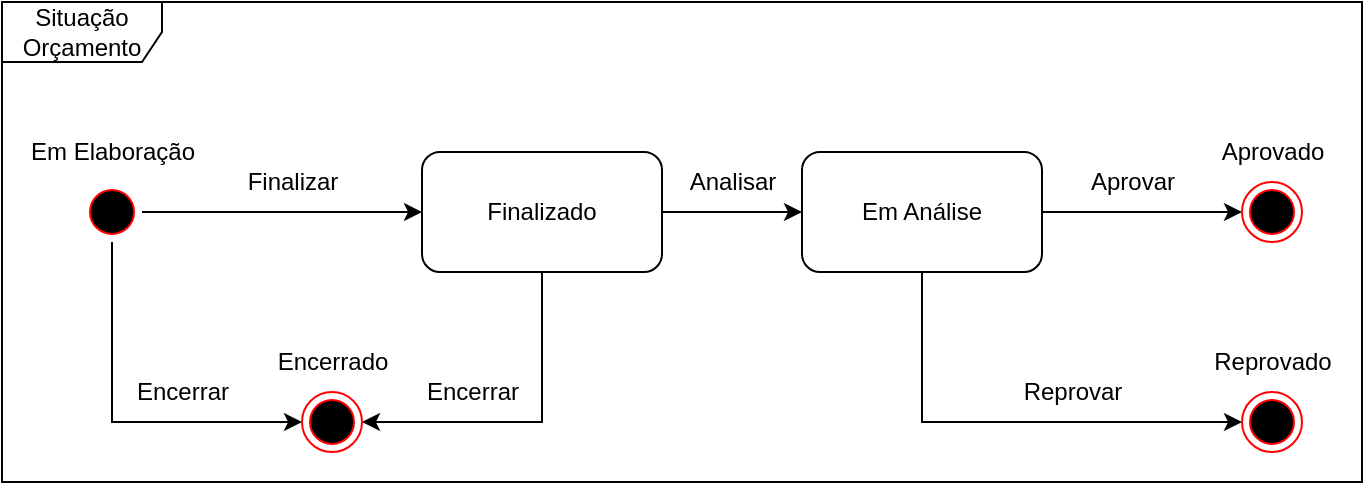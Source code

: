 <mxfile version="21.1.2" type="device">
  <diagram name="Página-1" id="SOFcRlehAPpINOt2TTfs">
    <mxGraphModel dx="864" dy="516" grid="1" gridSize="10" guides="1" tooltips="1" connect="1" arrows="1" fold="1" page="1" pageScale="1" pageWidth="827" pageHeight="1169" math="0" shadow="0">
      <root>
        <mxCell id="0" />
        <mxCell id="1" parent="0" />
        <mxCell id="iTl45zRu5jCz-8oioT0B-1" value="Situação Orçamento" style="shape=umlFrame;whiteSpace=wrap;html=1;pointerEvents=0;width=80;height=30;" vertex="1" parent="1">
          <mxGeometry x="40" y="40" width="680" height="240" as="geometry" />
        </mxCell>
        <mxCell id="iTl45zRu5jCz-8oioT0B-6" style="edgeStyle=orthogonalEdgeStyle;rounded=0;orthogonalLoop=1;jettySize=auto;html=1;entryX=0;entryY=0.5;entryDx=0;entryDy=0;" edge="1" parent="1" source="iTl45zRu5jCz-8oioT0B-2" target="iTl45zRu5jCz-8oioT0B-5">
          <mxGeometry relative="1" as="geometry" />
        </mxCell>
        <mxCell id="iTl45zRu5jCz-8oioT0B-23" style="edgeStyle=orthogonalEdgeStyle;rounded=0;orthogonalLoop=1;jettySize=auto;html=1;entryX=0;entryY=0.5;entryDx=0;entryDy=0;exitX=0.5;exitY=1;exitDx=0;exitDy=0;" edge="1" parent="1" source="iTl45zRu5jCz-8oioT0B-2" target="iTl45zRu5jCz-8oioT0B-21">
          <mxGeometry relative="1" as="geometry" />
        </mxCell>
        <mxCell id="iTl45zRu5jCz-8oioT0B-2" value="" style="ellipse;html=1;shape=startState;fillColor=#000000;strokeColor=#ff0000;" vertex="1" parent="1">
          <mxGeometry x="80" y="130" width="30" height="30" as="geometry" />
        </mxCell>
        <mxCell id="iTl45zRu5jCz-8oioT0B-9" style="edgeStyle=orthogonalEdgeStyle;rounded=0;orthogonalLoop=1;jettySize=auto;html=1;entryX=0;entryY=0.5;entryDx=0;entryDy=0;" edge="1" parent="1" source="iTl45zRu5jCz-8oioT0B-5" target="iTl45zRu5jCz-8oioT0B-8">
          <mxGeometry relative="1" as="geometry" />
        </mxCell>
        <mxCell id="iTl45zRu5jCz-8oioT0B-25" style="edgeStyle=orthogonalEdgeStyle;rounded=0;orthogonalLoop=1;jettySize=auto;html=1;entryX=1;entryY=0.5;entryDx=0;entryDy=0;exitX=0.5;exitY=1;exitDx=0;exitDy=0;" edge="1" parent="1" source="iTl45zRu5jCz-8oioT0B-5" target="iTl45zRu5jCz-8oioT0B-21">
          <mxGeometry relative="1" as="geometry" />
        </mxCell>
        <mxCell id="iTl45zRu5jCz-8oioT0B-5" value="Finalizado" style="rounded=1;whiteSpace=wrap;html=1;" vertex="1" parent="1">
          <mxGeometry x="250" y="115" width="120" height="60" as="geometry" />
        </mxCell>
        <mxCell id="iTl45zRu5jCz-8oioT0B-7" value="Finalizar" style="text;html=1;align=center;verticalAlign=middle;resizable=0;points=[];autosize=1;strokeColor=none;fillColor=none;" vertex="1" parent="1">
          <mxGeometry x="150" y="115" width="70" height="30" as="geometry" />
        </mxCell>
        <mxCell id="iTl45zRu5jCz-8oioT0B-11" style="edgeStyle=orthogonalEdgeStyle;rounded=0;orthogonalLoop=1;jettySize=auto;html=1;entryX=0;entryY=0.5;entryDx=0;entryDy=0;" edge="1" parent="1" source="iTl45zRu5jCz-8oioT0B-8" target="iTl45zRu5jCz-8oioT0B-15">
          <mxGeometry relative="1" as="geometry">
            <mxPoint x="630" y="145" as="targetPoint" />
          </mxGeometry>
        </mxCell>
        <mxCell id="iTl45zRu5jCz-8oioT0B-19" style="edgeStyle=orthogonalEdgeStyle;rounded=0;orthogonalLoop=1;jettySize=auto;html=1;entryX=0;entryY=0.5;entryDx=0;entryDy=0;exitX=0.5;exitY=1;exitDx=0;exitDy=0;" edge="1" parent="1" source="iTl45zRu5jCz-8oioT0B-8" target="iTl45zRu5jCz-8oioT0B-17">
          <mxGeometry relative="1" as="geometry" />
        </mxCell>
        <mxCell id="iTl45zRu5jCz-8oioT0B-8" value="Em Análise" style="rounded=1;whiteSpace=wrap;html=1;" vertex="1" parent="1">
          <mxGeometry x="440" y="115" width="120" height="60" as="geometry" />
        </mxCell>
        <mxCell id="iTl45zRu5jCz-8oioT0B-12" value="Analisar" style="text;html=1;align=center;verticalAlign=middle;resizable=0;points=[];autosize=1;strokeColor=none;fillColor=none;" vertex="1" parent="1">
          <mxGeometry x="370" y="115" width="70" height="30" as="geometry" />
        </mxCell>
        <mxCell id="iTl45zRu5jCz-8oioT0B-13" value="Aprovar" style="text;html=1;align=center;verticalAlign=middle;resizable=0;points=[];autosize=1;strokeColor=none;fillColor=none;" vertex="1" parent="1">
          <mxGeometry x="570" y="115" width="70" height="30" as="geometry" />
        </mxCell>
        <mxCell id="iTl45zRu5jCz-8oioT0B-14" value="Em Elaboração" style="text;html=1;align=center;verticalAlign=middle;resizable=0;points=[];autosize=1;strokeColor=none;fillColor=none;" vertex="1" parent="1">
          <mxGeometry x="40" y="100" width="110" height="30" as="geometry" />
        </mxCell>
        <mxCell id="iTl45zRu5jCz-8oioT0B-15" value="" style="ellipse;html=1;shape=endState;fillColor=#000000;strokeColor=#ff0000;" vertex="1" parent="1">
          <mxGeometry x="660" y="130" width="30" height="30" as="geometry" />
        </mxCell>
        <mxCell id="iTl45zRu5jCz-8oioT0B-16" value="Aprovado" style="text;html=1;align=center;verticalAlign=middle;resizable=0;points=[];autosize=1;strokeColor=none;fillColor=none;" vertex="1" parent="1">
          <mxGeometry x="640" y="100" width="70" height="30" as="geometry" />
        </mxCell>
        <mxCell id="iTl45zRu5jCz-8oioT0B-17" value="" style="ellipse;html=1;shape=endState;fillColor=#000000;strokeColor=#ff0000;" vertex="1" parent="1">
          <mxGeometry x="660" y="235" width="30" height="30" as="geometry" />
        </mxCell>
        <mxCell id="iTl45zRu5jCz-8oioT0B-18" value="Reprovado" style="text;html=1;align=center;verticalAlign=middle;resizable=0;points=[];autosize=1;strokeColor=none;fillColor=none;" vertex="1" parent="1">
          <mxGeometry x="635" y="205" width="80" height="30" as="geometry" />
        </mxCell>
        <mxCell id="iTl45zRu5jCz-8oioT0B-20" value="Reprovar" style="text;html=1;align=center;verticalAlign=middle;resizable=0;points=[];autosize=1;strokeColor=none;fillColor=none;" vertex="1" parent="1">
          <mxGeometry x="540" y="220" width="70" height="30" as="geometry" />
        </mxCell>
        <mxCell id="iTl45zRu5jCz-8oioT0B-21" value="" style="ellipse;html=1;shape=endState;fillColor=#000000;strokeColor=#ff0000;" vertex="1" parent="1">
          <mxGeometry x="190" y="235" width="30" height="30" as="geometry" />
        </mxCell>
        <mxCell id="iTl45zRu5jCz-8oioT0B-22" value="Encerrado" style="text;html=1;align=center;verticalAlign=middle;resizable=0;points=[];autosize=1;strokeColor=none;fillColor=none;" vertex="1" parent="1">
          <mxGeometry x="165" y="205" width="80" height="30" as="geometry" />
        </mxCell>
        <mxCell id="iTl45zRu5jCz-8oioT0B-24" value="Encerrar" style="text;html=1;align=center;verticalAlign=middle;resizable=0;points=[];autosize=1;strokeColor=none;fillColor=none;" vertex="1" parent="1">
          <mxGeometry x="95" y="220" width="70" height="30" as="geometry" />
        </mxCell>
        <mxCell id="iTl45zRu5jCz-8oioT0B-26" value="Encerrar" style="text;html=1;align=center;verticalAlign=middle;resizable=0;points=[];autosize=1;strokeColor=none;fillColor=none;" vertex="1" parent="1">
          <mxGeometry x="240" y="220" width="70" height="30" as="geometry" />
        </mxCell>
      </root>
    </mxGraphModel>
  </diagram>
</mxfile>
